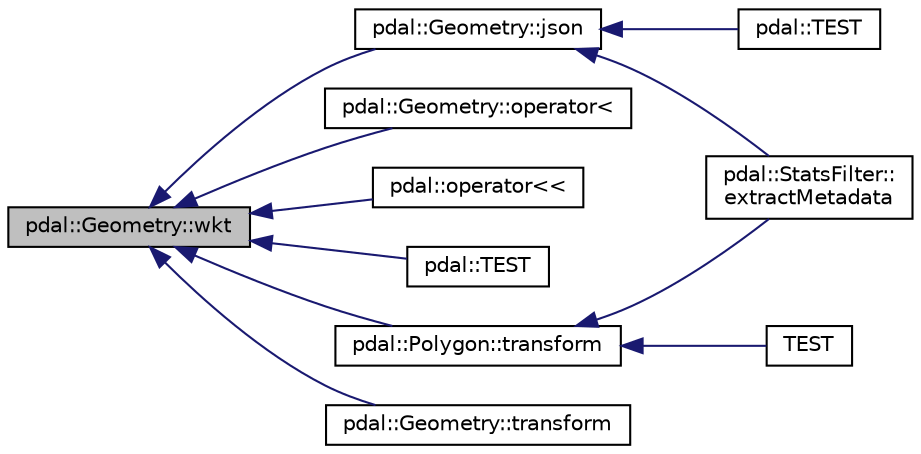 digraph "pdal::Geometry::wkt"
{
  edge [fontname="Helvetica",fontsize="10",labelfontname="Helvetica",labelfontsize="10"];
  node [fontname="Helvetica",fontsize="10",shape=record];
  rankdir="LR";
  Node1 [label="pdal::Geometry::wkt",height=0.2,width=0.4,color="black", fillcolor="grey75", style="filled", fontcolor="black"];
  Node1 -> Node2 [dir="back",color="midnightblue",fontsize="10",style="solid",fontname="Helvetica"];
  Node2 [label="pdal::Geometry::json",height=0.2,width=0.4,color="black", fillcolor="white", style="filled",URL="$classpdal_1_1Geometry.html#a4fe6b400d8c8969aedfca8bcd2983220"];
  Node2 -> Node3 [dir="back",color="midnightblue",fontsize="10",style="solid",fontname="Helvetica"];
  Node3 [label="pdal::StatsFilter::\lextractMetadata",height=0.2,width=0.4,color="black", fillcolor="white", style="filled",URL="$classpdal_1_1StatsFilter.html#a374631f225f1fba0918b159c1353142e"];
  Node2 -> Node4 [dir="back",color="midnightblue",fontsize="10",style="solid",fontname="Helvetica"];
  Node4 [label="pdal::TEST",height=0.2,width=0.4,color="black", fillcolor="white", style="filled",URL="$namespacepdal.html#a1109917a065de835f668b7ef76d66d07"];
  Node1 -> Node5 [dir="back",color="midnightblue",fontsize="10",style="solid",fontname="Helvetica"];
  Node5 [label="pdal::Geometry::operator\<",height=0.2,width=0.4,color="black", fillcolor="white", style="filled",URL="$classpdal_1_1Geometry.html#abc01f415332537f4083e78611178e4e9"];
  Node1 -> Node6 [dir="back",color="midnightblue",fontsize="10",style="solid",fontname="Helvetica"];
  Node6 [label="pdal::operator\<\<",height=0.2,width=0.4,color="black", fillcolor="white", style="filled",URL="$namespacepdal.html#a314249cca6174740eb3a3d10ca4464ce"];
  Node1 -> Node7 [dir="back",color="midnightblue",fontsize="10",style="solid",fontname="Helvetica"];
  Node7 [label="pdal::TEST",height=0.2,width=0.4,color="black", fillcolor="white", style="filled",URL="$namespacepdal.html#a85a81def9c51e19a619e4f76c47eeff5"];
  Node1 -> Node8 [dir="back",color="midnightblue",fontsize="10",style="solid",fontname="Helvetica"];
  Node8 [label="pdal::Polygon::transform",height=0.2,width=0.4,color="black", fillcolor="white", style="filled",URL="$classpdal_1_1Polygon.html#af7abd73f687dca5b798513a3328d8613"];
  Node8 -> Node3 [dir="back",color="midnightblue",fontsize="10",style="solid",fontname="Helvetica"];
  Node8 -> Node9 [dir="back",color="midnightblue",fontsize="10",style="solid",fontname="Helvetica"];
  Node9 [label="TEST",height=0.2,width=0.4,color="black", fillcolor="white", style="filled",URL="$SpatialReferenceTest_8cpp.html#a6e052a6067c12c912d392cfc168b0046"];
  Node1 -> Node10 [dir="back",color="midnightblue",fontsize="10",style="solid",fontname="Helvetica"];
  Node10 [label="pdal::Geometry::transform",height=0.2,width=0.4,color="black", fillcolor="white", style="filled",URL="$classpdal_1_1Geometry.html#aafde44fd43948db0d322016a9a424127"];
}

